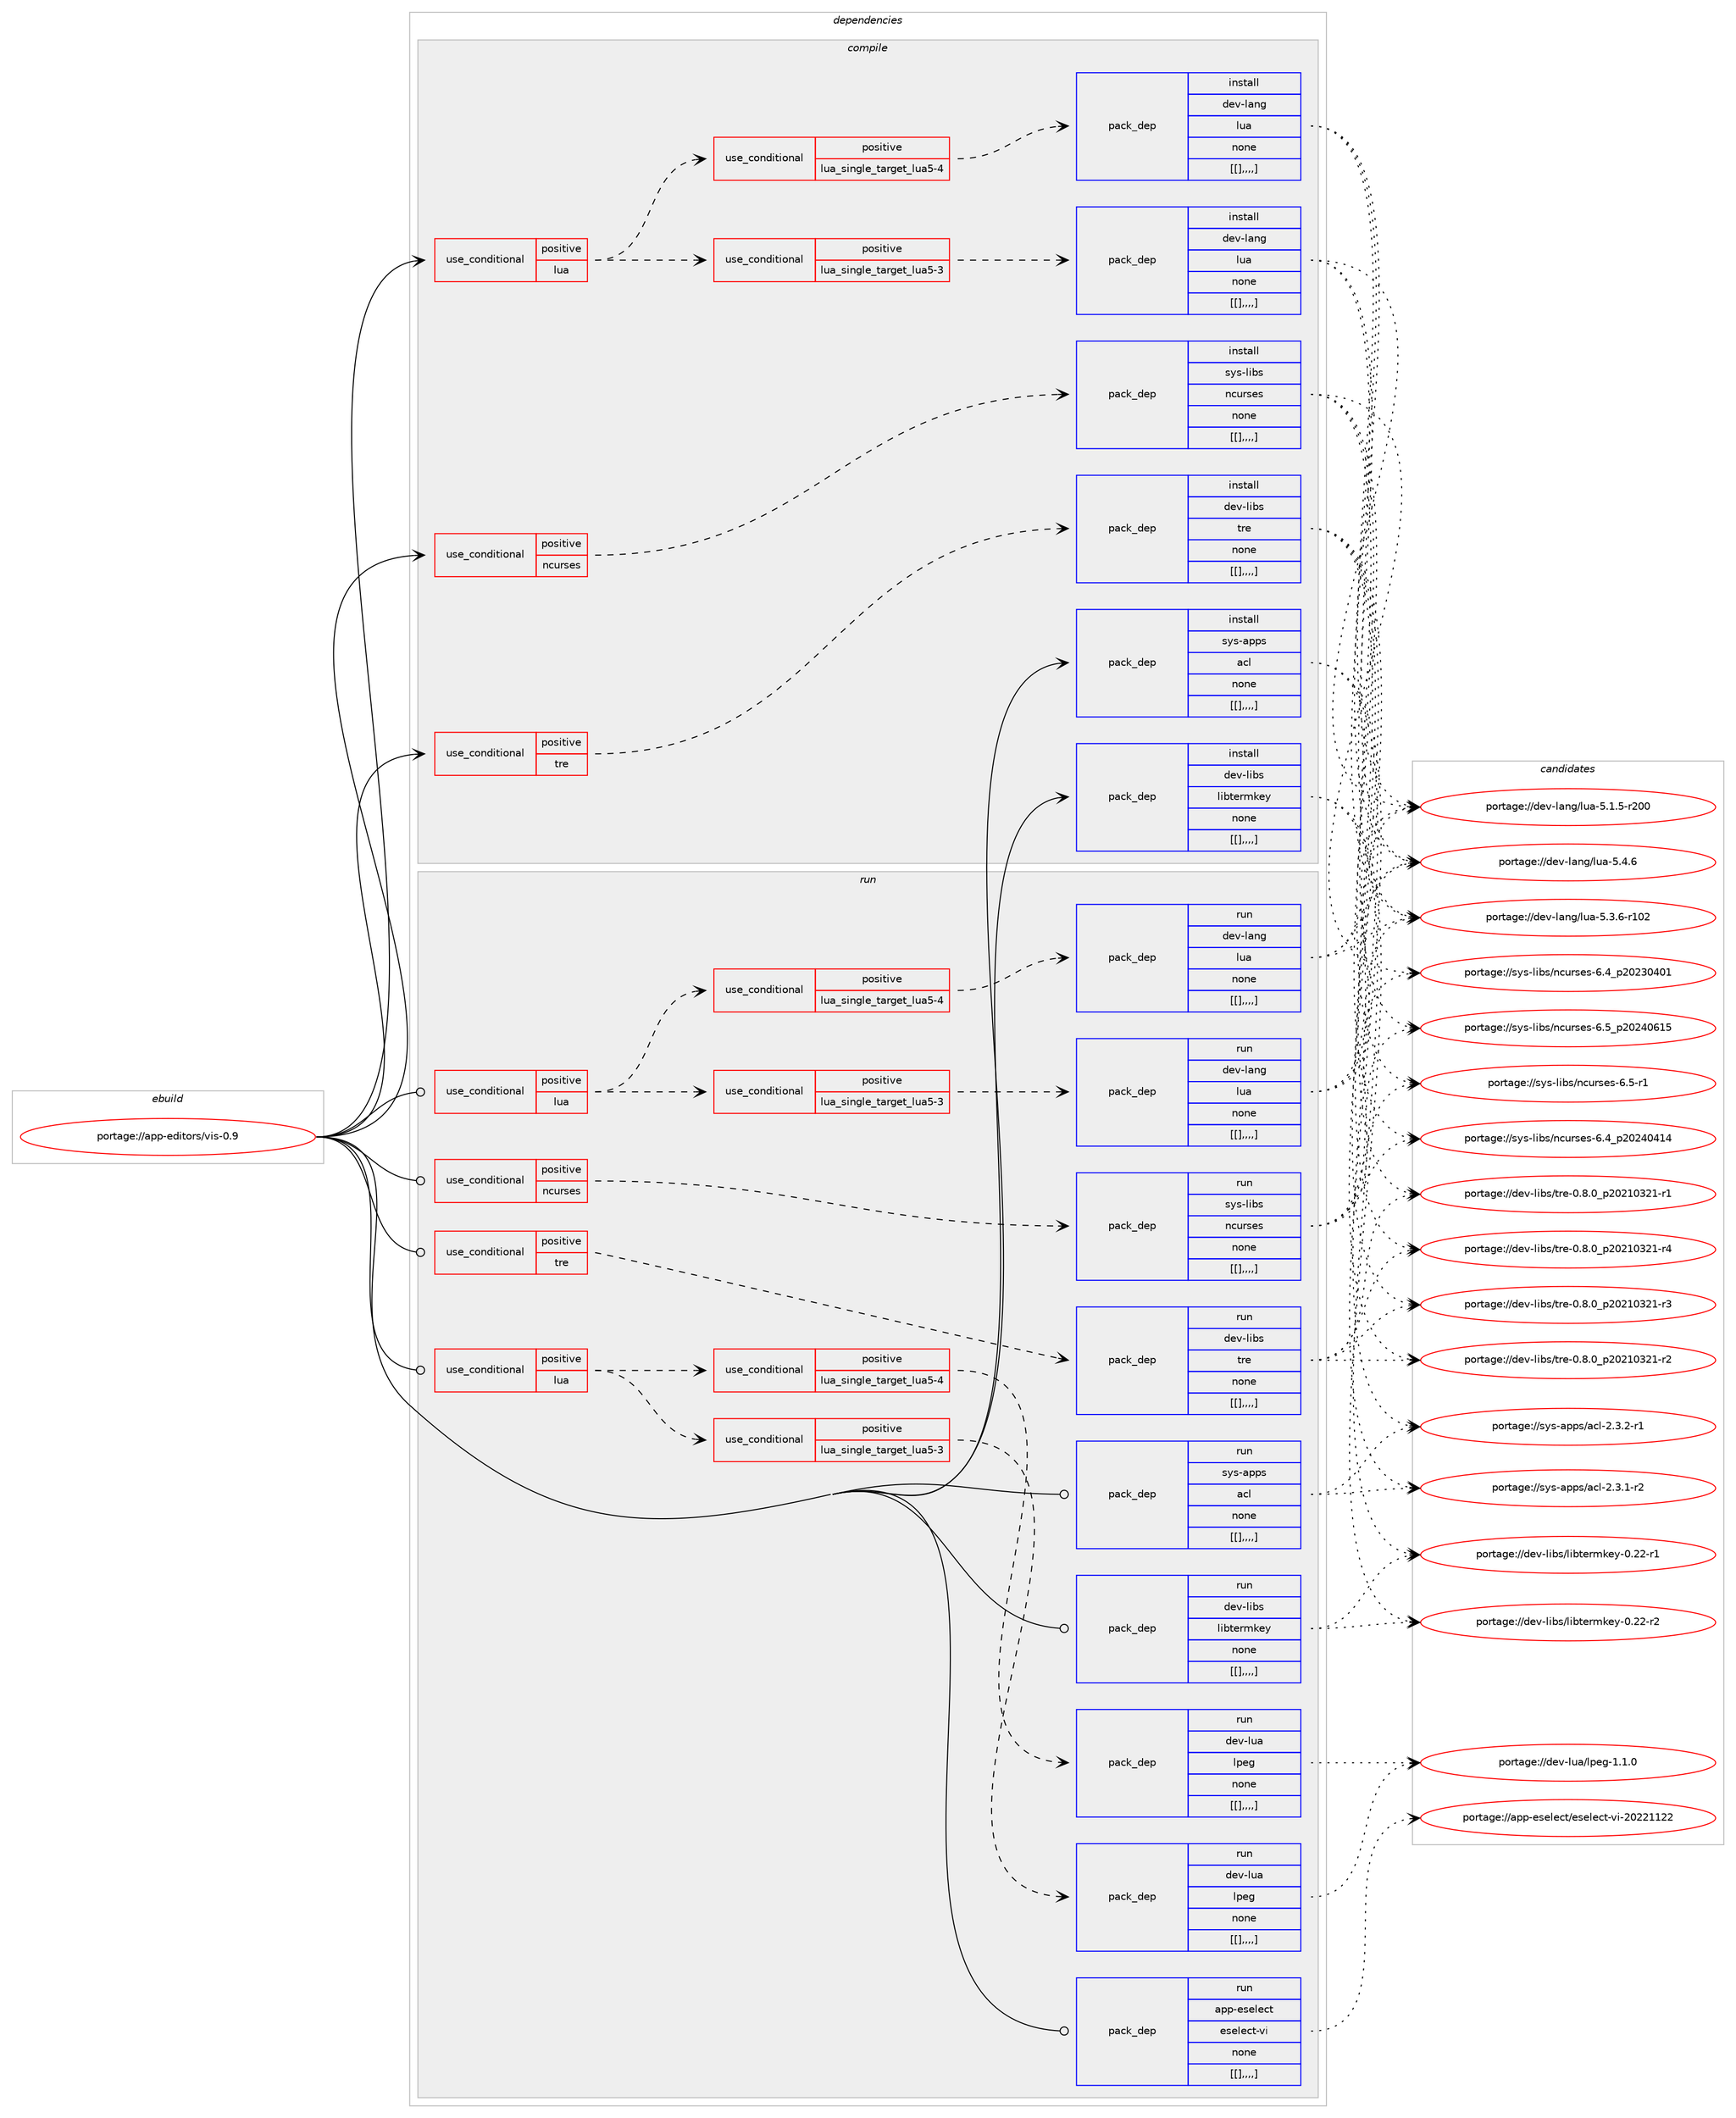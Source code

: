 digraph prolog {

# *************
# Graph options
# *************

newrank=true;
concentrate=true;
compound=true;
graph [rankdir=LR,fontname=Helvetica,fontsize=10,ranksep=1.5];#, ranksep=2.5, nodesep=0.2];
edge  [arrowhead=vee];
node  [fontname=Helvetica,fontsize=10];

# **********
# The ebuild
# **********

subgraph cluster_leftcol {
color=gray;
label=<<i>ebuild</i>>;
id [label="portage://app-editors/vis-0.9", color=red, width=4, href="../app-editors/vis-0.9.svg"];
}

# ****************
# The dependencies
# ****************

subgraph cluster_midcol {
color=gray;
label=<<i>dependencies</i>>;
subgraph cluster_compile {
fillcolor="#eeeeee";
style=filled;
label=<<i>compile</i>>;
subgraph cond6155 {
dependency21693 [label=<<TABLE BORDER="0" CELLBORDER="1" CELLSPACING="0" CELLPADDING="4"><TR><TD ROWSPAN="3" CELLPADDING="10">use_conditional</TD></TR><TR><TD>positive</TD></TR><TR><TD>lua</TD></TR></TABLE>>, shape=none, color=red];
subgraph cond6156 {
dependency21694 [label=<<TABLE BORDER="0" CELLBORDER="1" CELLSPACING="0" CELLPADDING="4"><TR><TD ROWSPAN="3" CELLPADDING="10">use_conditional</TD></TR><TR><TD>positive</TD></TR><TR><TD>lua_single_target_lua5-3</TD></TR></TABLE>>, shape=none, color=red];
subgraph pack15397 {
dependency21695 [label=<<TABLE BORDER="0" CELLBORDER="1" CELLSPACING="0" CELLPADDING="4" WIDTH="220"><TR><TD ROWSPAN="6" CELLPADDING="30">pack_dep</TD></TR><TR><TD WIDTH="110">install</TD></TR><TR><TD>dev-lang</TD></TR><TR><TD>lua</TD></TR><TR><TD>none</TD></TR><TR><TD>[[],,,,]</TD></TR></TABLE>>, shape=none, color=blue];
}
dependency21694:e -> dependency21695:w [weight=20,style="dashed",arrowhead="vee"];
}
dependency21693:e -> dependency21694:w [weight=20,style="dashed",arrowhead="vee"];
subgraph cond6157 {
dependency21696 [label=<<TABLE BORDER="0" CELLBORDER="1" CELLSPACING="0" CELLPADDING="4"><TR><TD ROWSPAN="3" CELLPADDING="10">use_conditional</TD></TR><TR><TD>positive</TD></TR><TR><TD>lua_single_target_lua5-4</TD></TR></TABLE>>, shape=none, color=red];
subgraph pack15398 {
dependency21697 [label=<<TABLE BORDER="0" CELLBORDER="1" CELLSPACING="0" CELLPADDING="4" WIDTH="220"><TR><TD ROWSPAN="6" CELLPADDING="30">pack_dep</TD></TR><TR><TD WIDTH="110">install</TD></TR><TR><TD>dev-lang</TD></TR><TR><TD>lua</TD></TR><TR><TD>none</TD></TR><TR><TD>[[],,,,]</TD></TR></TABLE>>, shape=none, color=blue];
}
dependency21696:e -> dependency21697:w [weight=20,style="dashed",arrowhead="vee"];
}
dependency21693:e -> dependency21696:w [weight=20,style="dashed",arrowhead="vee"];
}
id:e -> dependency21693:w [weight=20,style="solid",arrowhead="vee"];
subgraph cond6158 {
dependency21698 [label=<<TABLE BORDER="0" CELLBORDER="1" CELLSPACING="0" CELLPADDING="4"><TR><TD ROWSPAN="3" CELLPADDING="10">use_conditional</TD></TR><TR><TD>positive</TD></TR><TR><TD>ncurses</TD></TR></TABLE>>, shape=none, color=red];
subgraph pack15399 {
dependency21699 [label=<<TABLE BORDER="0" CELLBORDER="1" CELLSPACING="0" CELLPADDING="4" WIDTH="220"><TR><TD ROWSPAN="6" CELLPADDING="30">pack_dep</TD></TR><TR><TD WIDTH="110">install</TD></TR><TR><TD>sys-libs</TD></TR><TR><TD>ncurses</TD></TR><TR><TD>none</TD></TR><TR><TD>[[],,,,]</TD></TR></TABLE>>, shape=none, color=blue];
}
dependency21698:e -> dependency21699:w [weight=20,style="dashed",arrowhead="vee"];
}
id:e -> dependency21698:w [weight=20,style="solid",arrowhead="vee"];
subgraph cond6159 {
dependency21700 [label=<<TABLE BORDER="0" CELLBORDER="1" CELLSPACING="0" CELLPADDING="4"><TR><TD ROWSPAN="3" CELLPADDING="10">use_conditional</TD></TR><TR><TD>positive</TD></TR><TR><TD>tre</TD></TR></TABLE>>, shape=none, color=red];
subgraph pack15400 {
dependency21701 [label=<<TABLE BORDER="0" CELLBORDER="1" CELLSPACING="0" CELLPADDING="4" WIDTH="220"><TR><TD ROWSPAN="6" CELLPADDING="30">pack_dep</TD></TR><TR><TD WIDTH="110">install</TD></TR><TR><TD>dev-libs</TD></TR><TR><TD>tre</TD></TR><TR><TD>none</TD></TR><TR><TD>[[],,,,]</TD></TR></TABLE>>, shape=none, color=blue];
}
dependency21700:e -> dependency21701:w [weight=20,style="dashed",arrowhead="vee"];
}
id:e -> dependency21700:w [weight=20,style="solid",arrowhead="vee"];
subgraph pack15401 {
dependency21702 [label=<<TABLE BORDER="0" CELLBORDER="1" CELLSPACING="0" CELLPADDING="4" WIDTH="220"><TR><TD ROWSPAN="6" CELLPADDING="30">pack_dep</TD></TR><TR><TD WIDTH="110">install</TD></TR><TR><TD>dev-libs</TD></TR><TR><TD>libtermkey</TD></TR><TR><TD>none</TD></TR><TR><TD>[[],,,,]</TD></TR></TABLE>>, shape=none, color=blue];
}
id:e -> dependency21702:w [weight=20,style="solid",arrowhead="vee"];
subgraph pack15402 {
dependency21703 [label=<<TABLE BORDER="0" CELLBORDER="1" CELLSPACING="0" CELLPADDING="4" WIDTH="220"><TR><TD ROWSPAN="6" CELLPADDING="30">pack_dep</TD></TR><TR><TD WIDTH="110">install</TD></TR><TR><TD>sys-apps</TD></TR><TR><TD>acl</TD></TR><TR><TD>none</TD></TR><TR><TD>[[],,,,]</TD></TR></TABLE>>, shape=none, color=blue];
}
id:e -> dependency21703:w [weight=20,style="solid",arrowhead="vee"];
}
subgraph cluster_compileandrun {
fillcolor="#eeeeee";
style=filled;
label=<<i>compile and run</i>>;
}
subgraph cluster_run {
fillcolor="#eeeeee";
style=filled;
label=<<i>run</i>>;
subgraph cond6160 {
dependency21704 [label=<<TABLE BORDER="0" CELLBORDER="1" CELLSPACING="0" CELLPADDING="4"><TR><TD ROWSPAN="3" CELLPADDING="10">use_conditional</TD></TR><TR><TD>positive</TD></TR><TR><TD>lua</TD></TR></TABLE>>, shape=none, color=red];
subgraph cond6161 {
dependency21705 [label=<<TABLE BORDER="0" CELLBORDER="1" CELLSPACING="0" CELLPADDING="4"><TR><TD ROWSPAN="3" CELLPADDING="10">use_conditional</TD></TR><TR><TD>positive</TD></TR><TR><TD>lua_single_target_lua5-3</TD></TR></TABLE>>, shape=none, color=red];
subgraph pack15403 {
dependency21706 [label=<<TABLE BORDER="0" CELLBORDER="1" CELLSPACING="0" CELLPADDING="4" WIDTH="220"><TR><TD ROWSPAN="6" CELLPADDING="30">pack_dep</TD></TR><TR><TD WIDTH="110">run</TD></TR><TR><TD>dev-lang</TD></TR><TR><TD>lua</TD></TR><TR><TD>none</TD></TR><TR><TD>[[],,,,]</TD></TR></TABLE>>, shape=none, color=blue];
}
dependency21705:e -> dependency21706:w [weight=20,style="dashed",arrowhead="vee"];
}
dependency21704:e -> dependency21705:w [weight=20,style="dashed",arrowhead="vee"];
subgraph cond6162 {
dependency21707 [label=<<TABLE BORDER="0" CELLBORDER="1" CELLSPACING="0" CELLPADDING="4"><TR><TD ROWSPAN="3" CELLPADDING="10">use_conditional</TD></TR><TR><TD>positive</TD></TR><TR><TD>lua_single_target_lua5-4</TD></TR></TABLE>>, shape=none, color=red];
subgraph pack15404 {
dependency21708 [label=<<TABLE BORDER="0" CELLBORDER="1" CELLSPACING="0" CELLPADDING="4" WIDTH="220"><TR><TD ROWSPAN="6" CELLPADDING="30">pack_dep</TD></TR><TR><TD WIDTH="110">run</TD></TR><TR><TD>dev-lang</TD></TR><TR><TD>lua</TD></TR><TR><TD>none</TD></TR><TR><TD>[[],,,,]</TD></TR></TABLE>>, shape=none, color=blue];
}
dependency21707:e -> dependency21708:w [weight=20,style="dashed",arrowhead="vee"];
}
dependency21704:e -> dependency21707:w [weight=20,style="dashed",arrowhead="vee"];
}
id:e -> dependency21704:w [weight=20,style="solid",arrowhead="odot"];
subgraph cond6163 {
dependency21709 [label=<<TABLE BORDER="0" CELLBORDER="1" CELLSPACING="0" CELLPADDING="4"><TR><TD ROWSPAN="3" CELLPADDING="10">use_conditional</TD></TR><TR><TD>positive</TD></TR><TR><TD>lua</TD></TR></TABLE>>, shape=none, color=red];
subgraph cond6164 {
dependency21710 [label=<<TABLE BORDER="0" CELLBORDER="1" CELLSPACING="0" CELLPADDING="4"><TR><TD ROWSPAN="3" CELLPADDING="10">use_conditional</TD></TR><TR><TD>positive</TD></TR><TR><TD>lua_single_target_lua5-3</TD></TR></TABLE>>, shape=none, color=red];
subgraph pack15405 {
dependency21711 [label=<<TABLE BORDER="0" CELLBORDER="1" CELLSPACING="0" CELLPADDING="4" WIDTH="220"><TR><TD ROWSPAN="6" CELLPADDING="30">pack_dep</TD></TR><TR><TD WIDTH="110">run</TD></TR><TR><TD>dev-lua</TD></TR><TR><TD>lpeg</TD></TR><TR><TD>none</TD></TR><TR><TD>[[],,,,]</TD></TR></TABLE>>, shape=none, color=blue];
}
dependency21710:e -> dependency21711:w [weight=20,style="dashed",arrowhead="vee"];
}
dependency21709:e -> dependency21710:w [weight=20,style="dashed",arrowhead="vee"];
subgraph cond6165 {
dependency21712 [label=<<TABLE BORDER="0" CELLBORDER="1" CELLSPACING="0" CELLPADDING="4"><TR><TD ROWSPAN="3" CELLPADDING="10">use_conditional</TD></TR><TR><TD>positive</TD></TR><TR><TD>lua_single_target_lua5-4</TD></TR></TABLE>>, shape=none, color=red];
subgraph pack15406 {
dependency21713 [label=<<TABLE BORDER="0" CELLBORDER="1" CELLSPACING="0" CELLPADDING="4" WIDTH="220"><TR><TD ROWSPAN="6" CELLPADDING="30">pack_dep</TD></TR><TR><TD WIDTH="110">run</TD></TR><TR><TD>dev-lua</TD></TR><TR><TD>lpeg</TD></TR><TR><TD>none</TD></TR><TR><TD>[[],,,,]</TD></TR></TABLE>>, shape=none, color=blue];
}
dependency21712:e -> dependency21713:w [weight=20,style="dashed",arrowhead="vee"];
}
dependency21709:e -> dependency21712:w [weight=20,style="dashed",arrowhead="vee"];
}
id:e -> dependency21709:w [weight=20,style="solid",arrowhead="odot"];
subgraph cond6166 {
dependency21714 [label=<<TABLE BORDER="0" CELLBORDER="1" CELLSPACING="0" CELLPADDING="4"><TR><TD ROWSPAN="3" CELLPADDING="10">use_conditional</TD></TR><TR><TD>positive</TD></TR><TR><TD>ncurses</TD></TR></TABLE>>, shape=none, color=red];
subgraph pack15407 {
dependency21715 [label=<<TABLE BORDER="0" CELLBORDER="1" CELLSPACING="0" CELLPADDING="4" WIDTH="220"><TR><TD ROWSPAN="6" CELLPADDING="30">pack_dep</TD></TR><TR><TD WIDTH="110">run</TD></TR><TR><TD>sys-libs</TD></TR><TR><TD>ncurses</TD></TR><TR><TD>none</TD></TR><TR><TD>[[],,,,]</TD></TR></TABLE>>, shape=none, color=blue];
}
dependency21714:e -> dependency21715:w [weight=20,style="dashed",arrowhead="vee"];
}
id:e -> dependency21714:w [weight=20,style="solid",arrowhead="odot"];
subgraph cond6167 {
dependency21716 [label=<<TABLE BORDER="0" CELLBORDER="1" CELLSPACING="0" CELLPADDING="4"><TR><TD ROWSPAN="3" CELLPADDING="10">use_conditional</TD></TR><TR><TD>positive</TD></TR><TR><TD>tre</TD></TR></TABLE>>, shape=none, color=red];
subgraph pack15408 {
dependency21717 [label=<<TABLE BORDER="0" CELLBORDER="1" CELLSPACING="0" CELLPADDING="4" WIDTH="220"><TR><TD ROWSPAN="6" CELLPADDING="30">pack_dep</TD></TR><TR><TD WIDTH="110">run</TD></TR><TR><TD>dev-libs</TD></TR><TR><TD>tre</TD></TR><TR><TD>none</TD></TR><TR><TD>[[],,,,]</TD></TR></TABLE>>, shape=none, color=blue];
}
dependency21716:e -> dependency21717:w [weight=20,style="dashed",arrowhead="vee"];
}
id:e -> dependency21716:w [weight=20,style="solid",arrowhead="odot"];
subgraph pack15409 {
dependency21718 [label=<<TABLE BORDER="0" CELLBORDER="1" CELLSPACING="0" CELLPADDING="4" WIDTH="220"><TR><TD ROWSPAN="6" CELLPADDING="30">pack_dep</TD></TR><TR><TD WIDTH="110">run</TD></TR><TR><TD>app-eselect</TD></TR><TR><TD>eselect-vi</TD></TR><TR><TD>none</TD></TR><TR><TD>[[],,,,]</TD></TR></TABLE>>, shape=none, color=blue];
}
id:e -> dependency21718:w [weight=20,style="solid",arrowhead="odot"];
subgraph pack15410 {
dependency21719 [label=<<TABLE BORDER="0" CELLBORDER="1" CELLSPACING="0" CELLPADDING="4" WIDTH="220"><TR><TD ROWSPAN="6" CELLPADDING="30">pack_dep</TD></TR><TR><TD WIDTH="110">run</TD></TR><TR><TD>dev-libs</TD></TR><TR><TD>libtermkey</TD></TR><TR><TD>none</TD></TR><TR><TD>[[],,,,]</TD></TR></TABLE>>, shape=none, color=blue];
}
id:e -> dependency21719:w [weight=20,style="solid",arrowhead="odot"];
subgraph pack15411 {
dependency21720 [label=<<TABLE BORDER="0" CELLBORDER="1" CELLSPACING="0" CELLPADDING="4" WIDTH="220"><TR><TD ROWSPAN="6" CELLPADDING="30">pack_dep</TD></TR><TR><TD WIDTH="110">run</TD></TR><TR><TD>sys-apps</TD></TR><TR><TD>acl</TD></TR><TR><TD>none</TD></TR><TR><TD>[[],,,,]</TD></TR></TABLE>>, shape=none, color=blue];
}
id:e -> dependency21720:w [weight=20,style="solid",arrowhead="odot"];
}
}

# **************
# The candidates
# **************

subgraph cluster_choices {
rank=same;
color=gray;
label=<<i>candidates</i>>;

subgraph choice15397 {
color=black;
nodesep=1;
choice10010111845108971101034710811797455346524654 [label="portage://dev-lang/lua-5.4.6", color=red, width=4,href="../dev-lang/lua-5.4.6.svg"];
choice1001011184510897110103471081179745534651465445114494850 [label="portage://dev-lang/lua-5.3.6-r102", color=red, width=4,href="../dev-lang/lua-5.3.6-r102.svg"];
choice1001011184510897110103471081179745534649465345114504848 [label="portage://dev-lang/lua-5.1.5-r200", color=red, width=4,href="../dev-lang/lua-5.1.5-r200.svg"];
dependency21695:e -> choice10010111845108971101034710811797455346524654:w [style=dotted,weight="100"];
dependency21695:e -> choice1001011184510897110103471081179745534651465445114494850:w [style=dotted,weight="100"];
dependency21695:e -> choice1001011184510897110103471081179745534649465345114504848:w [style=dotted,weight="100"];
}
subgraph choice15398 {
color=black;
nodesep=1;
choice10010111845108971101034710811797455346524654 [label="portage://dev-lang/lua-5.4.6", color=red, width=4,href="../dev-lang/lua-5.4.6.svg"];
choice1001011184510897110103471081179745534651465445114494850 [label="portage://dev-lang/lua-5.3.6-r102", color=red, width=4,href="../dev-lang/lua-5.3.6-r102.svg"];
choice1001011184510897110103471081179745534649465345114504848 [label="portage://dev-lang/lua-5.1.5-r200", color=red, width=4,href="../dev-lang/lua-5.1.5-r200.svg"];
dependency21697:e -> choice10010111845108971101034710811797455346524654:w [style=dotted,weight="100"];
dependency21697:e -> choice1001011184510897110103471081179745534651465445114494850:w [style=dotted,weight="100"];
dependency21697:e -> choice1001011184510897110103471081179745534649465345114504848:w [style=dotted,weight="100"];
}
subgraph choice15399 {
color=black;
nodesep=1;
choice1151211154510810598115471109911711411510111545544653951125048505248544953 [label="portage://sys-libs/ncurses-6.5_p20240615", color=red, width=4,href="../sys-libs/ncurses-6.5_p20240615.svg"];
choice11512111545108105981154711099117114115101115455446534511449 [label="portage://sys-libs/ncurses-6.5-r1", color=red, width=4,href="../sys-libs/ncurses-6.5-r1.svg"];
choice1151211154510810598115471109911711411510111545544652951125048505248524952 [label="portage://sys-libs/ncurses-6.4_p20240414", color=red, width=4,href="../sys-libs/ncurses-6.4_p20240414.svg"];
choice1151211154510810598115471109911711411510111545544652951125048505148524849 [label="portage://sys-libs/ncurses-6.4_p20230401", color=red, width=4,href="../sys-libs/ncurses-6.4_p20230401.svg"];
dependency21699:e -> choice1151211154510810598115471109911711411510111545544653951125048505248544953:w [style=dotted,weight="100"];
dependency21699:e -> choice11512111545108105981154711099117114115101115455446534511449:w [style=dotted,weight="100"];
dependency21699:e -> choice1151211154510810598115471109911711411510111545544652951125048505248524952:w [style=dotted,weight="100"];
dependency21699:e -> choice1151211154510810598115471109911711411510111545544652951125048505148524849:w [style=dotted,weight="100"];
}
subgraph choice15400 {
color=black;
nodesep=1;
choice1001011184510810598115471161141014548465646489511250485049485150494511452 [label="portage://dev-libs/tre-0.8.0_p20210321-r4", color=red, width=4,href="../dev-libs/tre-0.8.0_p20210321-r4.svg"];
choice1001011184510810598115471161141014548465646489511250485049485150494511451 [label="portage://dev-libs/tre-0.8.0_p20210321-r3", color=red, width=4,href="../dev-libs/tre-0.8.0_p20210321-r3.svg"];
choice1001011184510810598115471161141014548465646489511250485049485150494511450 [label="portage://dev-libs/tre-0.8.0_p20210321-r2", color=red, width=4,href="../dev-libs/tre-0.8.0_p20210321-r2.svg"];
choice1001011184510810598115471161141014548465646489511250485049485150494511449 [label="portage://dev-libs/tre-0.8.0_p20210321-r1", color=red, width=4,href="../dev-libs/tre-0.8.0_p20210321-r1.svg"];
dependency21701:e -> choice1001011184510810598115471161141014548465646489511250485049485150494511452:w [style=dotted,weight="100"];
dependency21701:e -> choice1001011184510810598115471161141014548465646489511250485049485150494511451:w [style=dotted,weight="100"];
dependency21701:e -> choice1001011184510810598115471161141014548465646489511250485049485150494511450:w [style=dotted,weight="100"];
dependency21701:e -> choice1001011184510810598115471161141014548465646489511250485049485150494511449:w [style=dotted,weight="100"];
}
subgraph choice15401 {
color=black;
nodesep=1;
choice1001011184510810598115471081059811610111410910710112145484650504511450 [label="portage://dev-libs/libtermkey-0.22-r2", color=red, width=4,href="../dev-libs/libtermkey-0.22-r2.svg"];
choice1001011184510810598115471081059811610111410910710112145484650504511449 [label="portage://dev-libs/libtermkey-0.22-r1", color=red, width=4,href="../dev-libs/libtermkey-0.22-r1.svg"];
dependency21702:e -> choice1001011184510810598115471081059811610111410910710112145484650504511450:w [style=dotted,weight="100"];
dependency21702:e -> choice1001011184510810598115471081059811610111410910710112145484650504511449:w [style=dotted,weight="100"];
}
subgraph choice15402 {
color=black;
nodesep=1;
choice11512111545971121121154797991084550465146504511449 [label="portage://sys-apps/acl-2.3.2-r1", color=red, width=4,href="../sys-apps/acl-2.3.2-r1.svg"];
choice11512111545971121121154797991084550465146494511450 [label="portage://sys-apps/acl-2.3.1-r2", color=red, width=4,href="../sys-apps/acl-2.3.1-r2.svg"];
dependency21703:e -> choice11512111545971121121154797991084550465146504511449:w [style=dotted,weight="100"];
dependency21703:e -> choice11512111545971121121154797991084550465146494511450:w [style=dotted,weight="100"];
}
subgraph choice15403 {
color=black;
nodesep=1;
choice10010111845108971101034710811797455346524654 [label="portage://dev-lang/lua-5.4.6", color=red, width=4,href="../dev-lang/lua-5.4.6.svg"];
choice1001011184510897110103471081179745534651465445114494850 [label="portage://dev-lang/lua-5.3.6-r102", color=red, width=4,href="../dev-lang/lua-5.3.6-r102.svg"];
choice1001011184510897110103471081179745534649465345114504848 [label="portage://dev-lang/lua-5.1.5-r200", color=red, width=4,href="../dev-lang/lua-5.1.5-r200.svg"];
dependency21706:e -> choice10010111845108971101034710811797455346524654:w [style=dotted,weight="100"];
dependency21706:e -> choice1001011184510897110103471081179745534651465445114494850:w [style=dotted,weight="100"];
dependency21706:e -> choice1001011184510897110103471081179745534649465345114504848:w [style=dotted,weight="100"];
}
subgraph choice15404 {
color=black;
nodesep=1;
choice10010111845108971101034710811797455346524654 [label="portage://dev-lang/lua-5.4.6", color=red, width=4,href="../dev-lang/lua-5.4.6.svg"];
choice1001011184510897110103471081179745534651465445114494850 [label="portage://dev-lang/lua-5.3.6-r102", color=red, width=4,href="../dev-lang/lua-5.3.6-r102.svg"];
choice1001011184510897110103471081179745534649465345114504848 [label="portage://dev-lang/lua-5.1.5-r200", color=red, width=4,href="../dev-lang/lua-5.1.5-r200.svg"];
dependency21708:e -> choice10010111845108971101034710811797455346524654:w [style=dotted,weight="100"];
dependency21708:e -> choice1001011184510897110103471081179745534651465445114494850:w [style=dotted,weight="100"];
dependency21708:e -> choice1001011184510897110103471081179745534649465345114504848:w [style=dotted,weight="100"];
}
subgraph choice15405 {
color=black;
nodesep=1;
choice100101118451081179747108112101103454946494648 [label="portage://dev-lua/lpeg-1.1.0", color=red, width=4,href="../dev-lua/lpeg-1.1.0.svg"];
dependency21711:e -> choice100101118451081179747108112101103454946494648:w [style=dotted,weight="100"];
}
subgraph choice15406 {
color=black;
nodesep=1;
choice100101118451081179747108112101103454946494648 [label="portage://dev-lua/lpeg-1.1.0", color=red, width=4,href="../dev-lua/lpeg-1.1.0.svg"];
dependency21713:e -> choice100101118451081179747108112101103454946494648:w [style=dotted,weight="100"];
}
subgraph choice15407 {
color=black;
nodesep=1;
choice1151211154510810598115471109911711411510111545544653951125048505248544953 [label="portage://sys-libs/ncurses-6.5_p20240615", color=red, width=4,href="../sys-libs/ncurses-6.5_p20240615.svg"];
choice11512111545108105981154711099117114115101115455446534511449 [label="portage://sys-libs/ncurses-6.5-r1", color=red, width=4,href="../sys-libs/ncurses-6.5-r1.svg"];
choice1151211154510810598115471109911711411510111545544652951125048505248524952 [label="portage://sys-libs/ncurses-6.4_p20240414", color=red, width=4,href="../sys-libs/ncurses-6.4_p20240414.svg"];
choice1151211154510810598115471109911711411510111545544652951125048505148524849 [label="portage://sys-libs/ncurses-6.4_p20230401", color=red, width=4,href="../sys-libs/ncurses-6.4_p20230401.svg"];
dependency21715:e -> choice1151211154510810598115471109911711411510111545544653951125048505248544953:w [style=dotted,weight="100"];
dependency21715:e -> choice11512111545108105981154711099117114115101115455446534511449:w [style=dotted,weight="100"];
dependency21715:e -> choice1151211154510810598115471109911711411510111545544652951125048505248524952:w [style=dotted,weight="100"];
dependency21715:e -> choice1151211154510810598115471109911711411510111545544652951125048505148524849:w [style=dotted,weight="100"];
}
subgraph choice15408 {
color=black;
nodesep=1;
choice1001011184510810598115471161141014548465646489511250485049485150494511452 [label="portage://dev-libs/tre-0.8.0_p20210321-r4", color=red, width=4,href="../dev-libs/tre-0.8.0_p20210321-r4.svg"];
choice1001011184510810598115471161141014548465646489511250485049485150494511451 [label="portage://dev-libs/tre-0.8.0_p20210321-r3", color=red, width=4,href="../dev-libs/tre-0.8.0_p20210321-r3.svg"];
choice1001011184510810598115471161141014548465646489511250485049485150494511450 [label="portage://dev-libs/tre-0.8.0_p20210321-r2", color=red, width=4,href="../dev-libs/tre-0.8.0_p20210321-r2.svg"];
choice1001011184510810598115471161141014548465646489511250485049485150494511449 [label="portage://dev-libs/tre-0.8.0_p20210321-r1", color=red, width=4,href="../dev-libs/tre-0.8.0_p20210321-r1.svg"];
dependency21717:e -> choice1001011184510810598115471161141014548465646489511250485049485150494511452:w [style=dotted,weight="100"];
dependency21717:e -> choice1001011184510810598115471161141014548465646489511250485049485150494511451:w [style=dotted,weight="100"];
dependency21717:e -> choice1001011184510810598115471161141014548465646489511250485049485150494511450:w [style=dotted,weight="100"];
dependency21717:e -> choice1001011184510810598115471161141014548465646489511250485049485150494511449:w [style=dotted,weight="100"];
}
subgraph choice15409 {
color=black;
nodesep=1;
choice971121124510111510110810199116471011151011081019911645118105455048505049495050 [label="portage://app-eselect/eselect-vi-20221122", color=red, width=4,href="../app-eselect/eselect-vi-20221122.svg"];
dependency21718:e -> choice971121124510111510110810199116471011151011081019911645118105455048505049495050:w [style=dotted,weight="100"];
}
subgraph choice15410 {
color=black;
nodesep=1;
choice1001011184510810598115471081059811610111410910710112145484650504511450 [label="portage://dev-libs/libtermkey-0.22-r2", color=red, width=4,href="../dev-libs/libtermkey-0.22-r2.svg"];
choice1001011184510810598115471081059811610111410910710112145484650504511449 [label="portage://dev-libs/libtermkey-0.22-r1", color=red, width=4,href="../dev-libs/libtermkey-0.22-r1.svg"];
dependency21719:e -> choice1001011184510810598115471081059811610111410910710112145484650504511450:w [style=dotted,weight="100"];
dependency21719:e -> choice1001011184510810598115471081059811610111410910710112145484650504511449:w [style=dotted,weight="100"];
}
subgraph choice15411 {
color=black;
nodesep=1;
choice11512111545971121121154797991084550465146504511449 [label="portage://sys-apps/acl-2.3.2-r1", color=red, width=4,href="../sys-apps/acl-2.3.2-r1.svg"];
choice11512111545971121121154797991084550465146494511450 [label="portage://sys-apps/acl-2.3.1-r2", color=red, width=4,href="../sys-apps/acl-2.3.1-r2.svg"];
dependency21720:e -> choice11512111545971121121154797991084550465146504511449:w [style=dotted,weight="100"];
dependency21720:e -> choice11512111545971121121154797991084550465146494511450:w [style=dotted,weight="100"];
}
}

}

